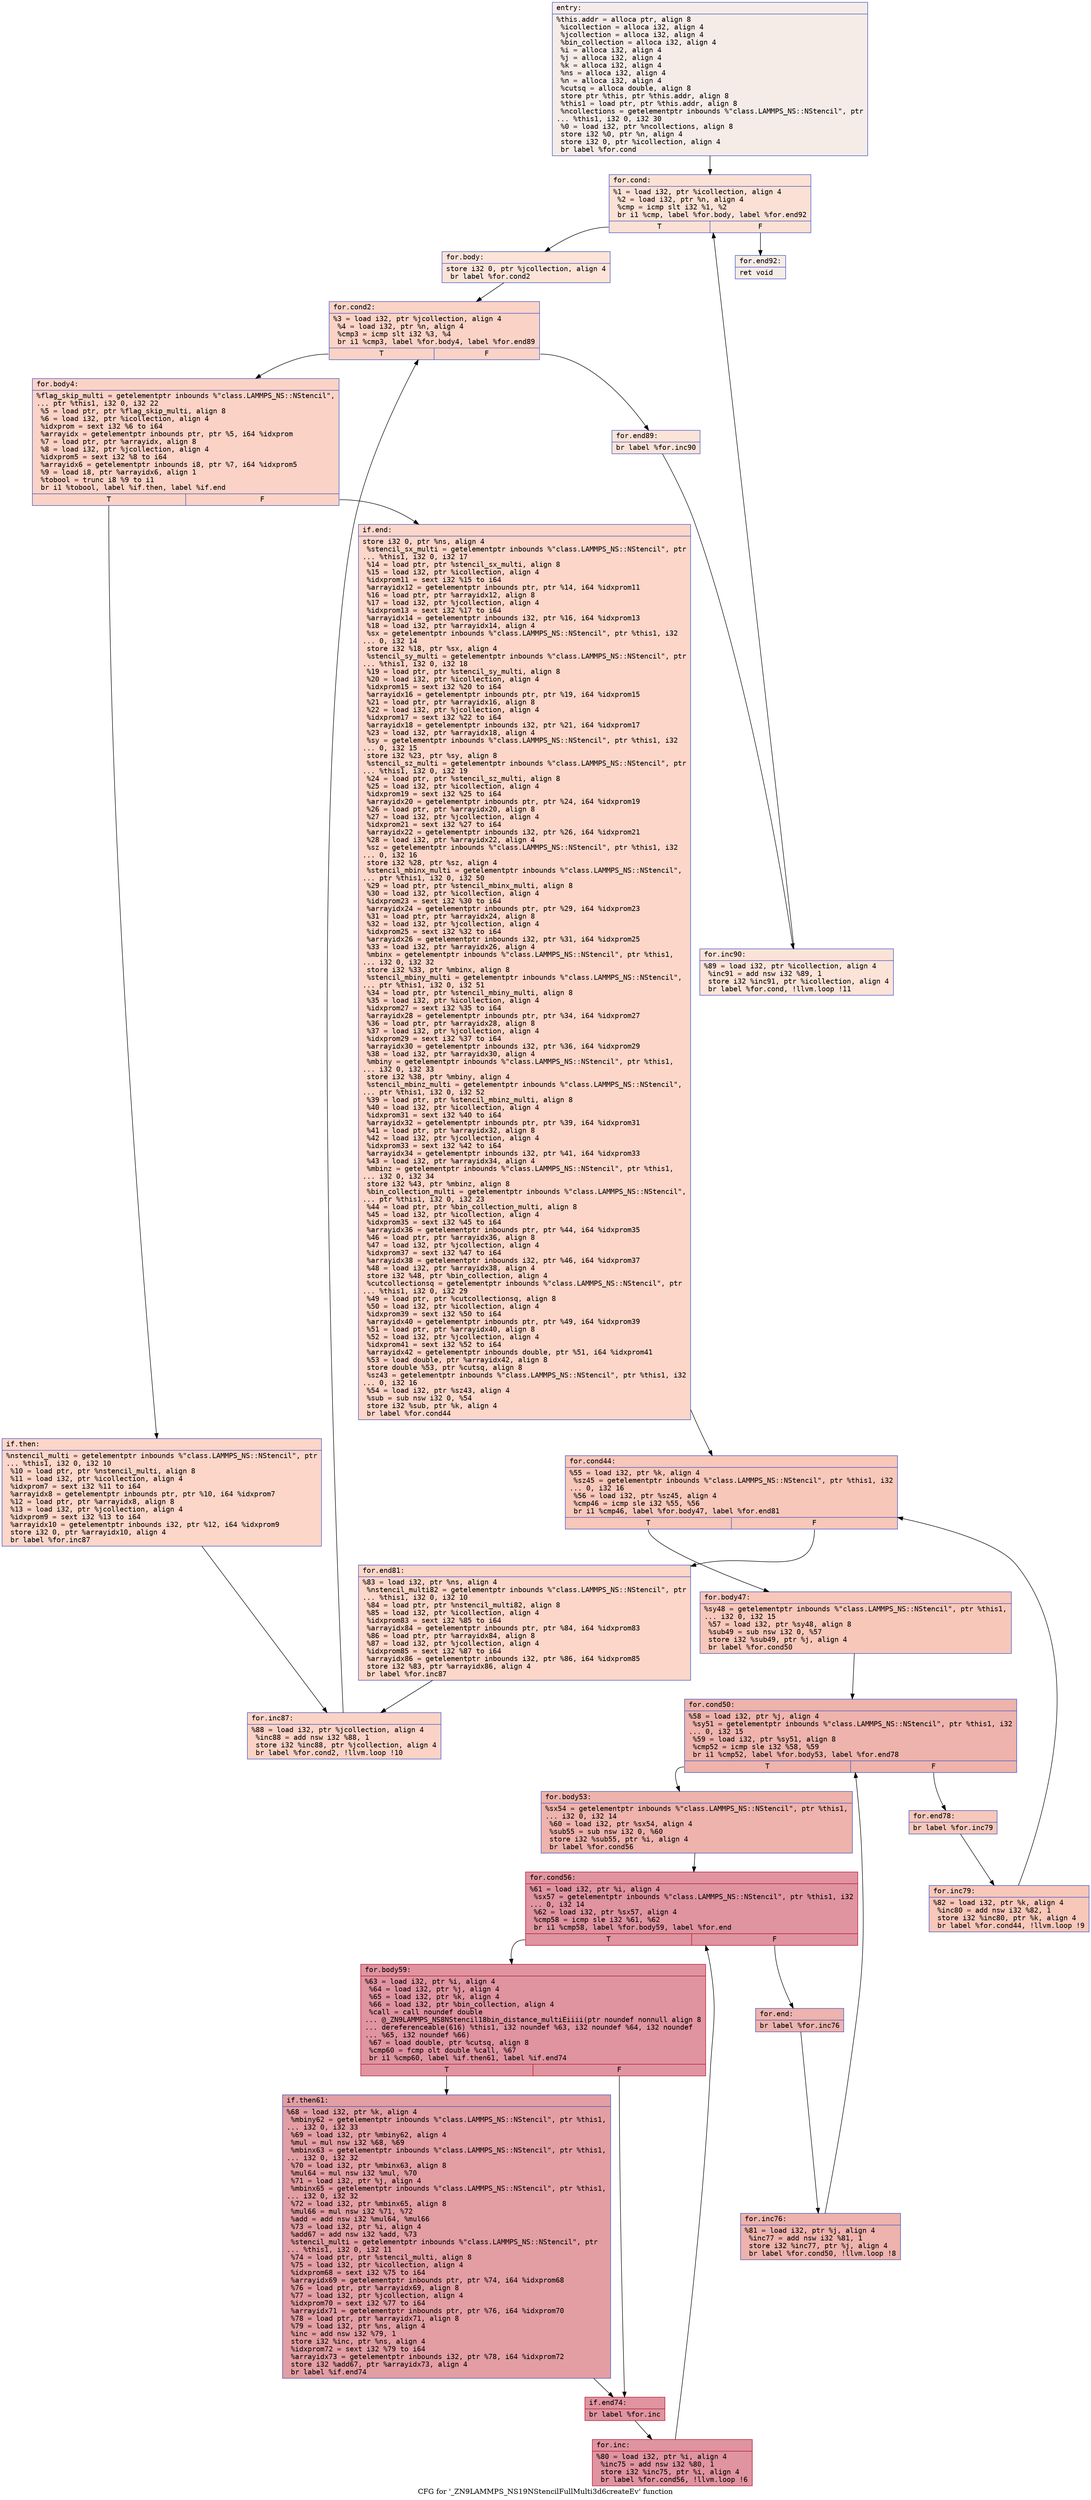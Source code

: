 digraph "CFG for '_ZN9LAMMPS_NS19NStencilFullMulti3d6createEv' function" {
	label="CFG for '_ZN9LAMMPS_NS19NStencilFullMulti3d6createEv' function";

	Node0x55a07a46cd00 [shape=record,color="#3d50c3ff", style=filled, fillcolor="#ead5c970" fontname="Courier",label="{entry:\l|  %this.addr = alloca ptr, align 8\l  %icollection = alloca i32, align 4\l  %jcollection = alloca i32, align 4\l  %bin_collection = alloca i32, align 4\l  %i = alloca i32, align 4\l  %j = alloca i32, align 4\l  %k = alloca i32, align 4\l  %ns = alloca i32, align 4\l  %n = alloca i32, align 4\l  %cutsq = alloca double, align 8\l  store ptr %this, ptr %this.addr, align 8\l  %this1 = load ptr, ptr %this.addr, align 8\l  %ncollections = getelementptr inbounds %\"class.LAMMPS_NS::NStencil\", ptr\l... %this1, i32 0, i32 30\l  %0 = load i32, ptr %ncollections, align 8\l  store i32 %0, ptr %n, align 4\l  store i32 0, ptr %icollection, align 4\l  br label %for.cond\l}"];
	Node0x55a07a46cd00 -> Node0x55a07a46d8c0[tooltip="entry -> for.cond\nProbability 100.00%" ];
	Node0x55a07a46d8c0 [shape=record,color="#3d50c3ff", style=filled, fillcolor="#f7bca170" fontname="Courier",label="{for.cond:\l|  %1 = load i32, ptr %icollection, align 4\l  %2 = load i32, ptr %n, align 4\l  %cmp = icmp slt i32 %1, %2\l  br i1 %cmp, label %for.body, label %for.end92\l|{<s0>T|<s1>F}}"];
	Node0x55a07a46d8c0:s0 -> Node0x55a07a46db60[tooltip="for.cond -> for.body\nProbability 96.88%" ];
	Node0x55a07a46d8c0:s1 -> Node0x55a07a46dbe0[tooltip="for.cond -> for.end92\nProbability 3.12%" ];
	Node0x55a07a46db60 [shape=record,color="#3d50c3ff", style=filled, fillcolor="#f6bfa670" fontname="Courier",label="{for.body:\l|  store i32 0, ptr %jcollection, align 4\l  br label %for.cond2\l}"];
	Node0x55a07a46db60 -> Node0x55a07a46ddb0[tooltip="for.body -> for.cond2\nProbability 100.00%" ];
	Node0x55a07a46ddb0 [shape=record,color="#3d50c3ff", style=filled, fillcolor="#f59c7d70" fontname="Courier",label="{for.cond2:\l|  %3 = load i32, ptr %jcollection, align 4\l  %4 = load i32, ptr %n, align 4\l  %cmp3 = icmp slt i32 %3, %4\l  br i1 %cmp3, label %for.body4, label %for.end89\l|{<s0>T|<s1>F}}"];
	Node0x55a07a46ddb0:s0 -> Node0x55a07a46e050[tooltip="for.cond2 -> for.body4\nProbability 96.88%" ];
	Node0x55a07a46ddb0:s1 -> Node0x55a07a46e0d0[tooltip="for.cond2 -> for.end89\nProbability 3.12%" ];
	Node0x55a07a46e050 [shape=record,color="#3d50c3ff", style=filled, fillcolor="#f59c7d70" fontname="Courier",label="{for.body4:\l|  %flag_skip_multi = getelementptr inbounds %\"class.LAMMPS_NS::NStencil\",\l... ptr %this1, i32 0, i32 22\l  %5 = load ptr, ptr %flag_skip_multi, align 8\l  %6 = load i32, ptr %icollection, align 4\l  %idxprom = sext i32 %6 to i64\l  %arrayidx = getelementptr inbounds ptr, ptr %5, i64 %idxprom\l  %7 = load ptr, ptr %arrayidx, align 8\l  %8 = load i32, ptr %jcollection, align 4\l  %idxprom5 = sext i32 %8 to i64\l  %arrayidx6 = getelementptr inbounds i8, ptr %7, i64 %idxprom5\l  %9 = load i8, ptr %arrayidx6, align 1\l  %tobool = trunc i8 %9 to i1\l  br i1 %tobool, label %if.then, label %if.end\l|{<s0>T|<s1>F}}"];
	Node0x55a07a46e050:s0 -> Node0x55a07a46ebf0[tooltip="for.body4 -> if.then\nProbability 50.00%" ];
	Node0x55a07a46e050:s1 -> Node0x55a07a46ec60[tooltip="for.body4 -> if.end\nProbability 50.00%" ];
	Node0x55a07a46ebf0 [shape=record,color="#3d50c3ff", style=filled, fillcolor="#f6a38570" fontname="Courier",label="{if.then:\l|  %nstencil_multi = getelementptr inbounds %\"class.LAMMPS_NS::NStencil\", ptr\l... %this1, i32 0, i32 10\l  %10 = load ptr, ptr %nstencil_multi, align 8\l  %11 = load i32, ptr %icollection, align 4\l  %idxprom7 = sext i32 %11 to i64\l  %arrayidx8 = getelementptr inbounds ptr, ptr %10, i64 %idxprom7\l  %12 = load ptr, ptr %arrayidx8, align 8\l  %13 = load i32, ptr %jcollection, align 4\l  %idxprom9 = sext i32 %13 to i64\l  %arrayidx10 = getelementptr inbounds i32, ptr %12, i64 %idxprom9\l  store i32 0, ptr %arrayidx10, align 4\l  br label %for.inc87\l}"];
	Node0x55a07a46ebf0 -> Node0x55a07a46f420[tooltip="if.then -> for.inc87\nProbability 100.00%" ];
	Node0x55a07a46ec60 [shape=record,color="#3d50c3ff", style=filled, fillcolor="#f6a38570" fontname="Courier",label="{if.end:\l|  store i32 0, ptr %ns, align 4\l  %stencil_sx_multi = getelementptr inbounds %\"class.LAMMPS_NS::NStencil\", ptr\l... %this1, i32 0, i32 17\l  %14 = load ptr, ptr %stencil_sx_multi, align 8\l  %15 = load i32, ptr %icollection, align 4\l  %idxprom11 = sext i32 %15 to i64\l  %arrayidx12 = getelementptr inbounds ptr, ptr %14, i64 %idxprom11\l  %16 = load ptr, ptr %arrayidx12, align 8\l  %17 = load i32, ptr %jcollection, align 4\l  %idxprom13 = sext i32 %17 to i64\l  %arrayidx14 = getelementptr inbounds i32, ptr %16, i64 %idxprom13\l  %18 = load i32, ptr %arrayidx14, align 4\l  %sx = getelementptr inbounds %\"class.LAMMPS_NS::NStencil\", ptr %this1, i32\l... 0, i32 14\l  store i32 %18, ptr %sx, align 4\l  %stencil_sy_multi = getelementptr inbounds %\"class.LAMMPS_NS::NStencil\", ptr\l... %this1, i32 0, i32 18\l  %19 = load ptr, ptr %stencil_sy_multi, align 8\l  %20 = load i32, ptr %icollection, align 4\l  %idxprom15 = sext i32 %20 to i64\l  %arrayidx16 = getelementptr inbounds ptr, ptr %19, i64 %idxprom15\l  %21 = load ptr, ptr %arrayidx16, align 8\l  %22 = load i32, ptr %jcollection, align 4\l  %idxprom17 = sext i32 %22 to i64\l  %arrayidx18 = getelementptr inbounds i32, ptr %21, i64 %idxprom17\l  %23 = load i32, ptr %arrayidx18, align 4\l  %sy = getelementptr inbounds %\"class.LAMMPS_NS::NStencil\", ptr %this1, i32\l... 0, i32 15\l  store i32 %23, ptr %sy, align 8\l  %stencil_sz_multi = getelementptr inbounds %\"class.LAMMPS_NS::NStencil\", ptr\l... %this1, i32 0, i32 19\l  %24 = load ptr, ptr %stencil_sz_multi, align 8\l  %25 = load i32, ptr %icollection, align 4\l  %idxprom19 = sext i32 %25 to i64\l  %arrayidx20 = getelementptr inbounds ptr, ptr %24, i64 %idxprom19\l  %26 = load ptr, ptr %arrayidx20, align 8\l  %27 = load i32, ptr %jcollection, align 4\l  %idxprom21 = sext i32 %27 to i64\l  %arrayidx22 = getelementptr inbounds i32, ptr %26, i64 %idxprom21\l  %28 = load i32, ptr %arrayidx22, align 4\l  %sz = getelementptr inbounds %\"class.LAMMPS_NS::NStencil\", ptr %this1, i32\l... 0, i32 16\l  store i32 %28, ptr %sz, align 4\l  %stencil_mbinx_multi = getelementptr inbounds %\"class.LAMMPS_NS::NStencil\",\l... ptr %this1, i32 0, i32 50\l  %29 = load ptr, ptr %stencil_mbinx_multi, align 8\l  %30 = load i32, ptr %icollection, align 4\l  %idxprom23 = sext i32 %30 to i64\l  %arrayidx24 = getelementptr inbounds ptr, ptr %29, i64 %idxprom23\l  %31 = load ptr, ptr %arrayidx24, align 8\l  %32 = load i32, ptr %jcollection, align 4\l  %idxprom25 = sext i32 %32 to i64\l  %arrayidx26 = getelementptr inbounds i32, ptr %31, i64 %idxprom25\l  %33 = load i32, ptr %arrayidx26, align 4\l  %mbinx = getelementptr inbounds %\"class.LAMMPS_NS::NStencil\", ptr %this1,\l... i32 0, i32 32\l  store i32 %33, ptr %mbinx, align 8\l  %stencil_mbiny_multi = getelementptr inbounds %\"class.LAMMPS_NS::NStencil\",\l... ptr %this1, i32 0, i32 51\l  %34 = load ptr, ptr %stencil_mbiny_multi, align 8\l  %35 = load i32, ptr %icollection, align 4\l  %idxprom27 = sext i32 %35 to i64\l  %arrayidx28 = getelementptr inbounds ptr, ptr %34, i64 %idxprom27\l  %36 = load ptr, ptr %arrayidx28, align 8\l  %37 = load i32, ptr %jcollection, align 4\l  %idxprom29 = sext i32 %37 to i64\l  %arrayidx30 = getelementptr inbounds i32, ptr %36, i64 %idxprom29\l  %38 = load i32, ptr %arrayidx30, align 4\l  %mbiny = getelementptr inbounds %\"class.LAMMPS_NS::NStencil\", ptr %this1,\l... i32 0, i32 33\l  store i32 %38, ptr %mbiny, align 4\l  %stencil_mbinz_multi = getelementptr inbounds %\"class.LAMMPS_NS::NStencil\",\l... ptr %this1, i32 0, i32 52\l  %39 = load ptr, ptr %stencil_mbinz_multi, align 8\l  %40 = load i32, ptr %icollection, align 4\l  %idxprom31 = sext i32 %40 to i64\l  %arrayidx32 = getelementptr inbounds ptr, ptr %39, i64 %idxprom31\l  %41 = load ptr, ptr %arrayidx32, align 8\l  %42 = load i32, ptr %jcollection, align 4\l  %idxprom33 = sext i32 %42 to i64\l  %arrayidx34 = getelementptr inbounds i32, ptr %41, i64 %idxprom33\l  %43 = load i32, ptr %arrayidx34, align 4\l  %mbinz = getelementptr inbounds %\"class.LAMMPS_NS::NStencil\", ptr %this1,\l... i32 0, i32 34\l  store i32 %43, ptr %mbinz, align 8\l  %bin_collection_multi = getelementptr inbounds %\"class.LAMMPS_NS::NStencil\",\l... ptr %this1, i32 0, i32 23\l  %44 = load ptr, ptr %bin_collection_multi, align 8\l  %45 = load i32, ptr %icollection, align 4\l  %idxprom35 = sext i32 %45 to i64\l  %arrayidx36 = getelementptr inbounds ptr, ptr %44, i64 %idxprom35\l  %46 = load ptr, ptr %arrayidx36, align 8\l  %47 = load i32, ptr %jcollection, align 4\l  %idxprom37 = sext i32 %47 to i64\l  %arrayidx38 = getelementptr inbounds i32, ptr %46, i64 %idxprom37\l  %48 = load i32, ptr %arrayidx38, align 4\l  store i32 %48, ptr %bin_collection, align 4\l  %cutcollectionsq = getelementptr inbounds %\"class.LAMMPS_NS::NStencil\", ptr\l... %this1, i32 0, i32 29\l  %49 = load ptr, ptr %cutcollectionsq, align 8\l  %50 = load i32, ptr %icollection, align 4\l  %idxprom39 = sext i32 %50 to i64\l  %arrayidx40 = getelementptr inbounds ptr, ptr %49, i64 %idxprom39\l  %51 = load ptr, ptr %arrayidx40, align 8\l  %52 = load i32, ptr %jcollection, align 4\l  %idxprom41 = sext i32 %52 to i64\l  %arrayidx42 = getelementptr inbounds double, ptr %51, i64 %idxprom41\l  %53 = load double, ptr %arrayidx42, align 8\l  store double %53, ptr %cutsq, align 8\l  %sz43 = getelementptr inbounds %\"class.LAMMPS_NS::NStencil\", ptr %this1, i32\l... 0, i32 16\l  %54 = load i32, ptr %sz43, align 4\l  %sub = sub nsw i32 0, %54\l  store i32 %sub, ptr %k, align 4\l  br label %for.cond44\l}"];
	Node0x55a07a46ec60 -> Node0x55a07a474df0[tooltip="if.end -> for.cond44\nProbability 100.00%" ];
	Node0x55a07a474df0 [shape=record,color="#3d50c3ff", style=filled, fillcolor="#ec7f6370" fontname="Courier",label="{for.cond44:\l|  %55 = load i32, ptr %k, align 4\l  %sz45 = getelementptr inbounds %\"class.LAMMPS_NS::NStencil\", ptr %this1, i32\l... 0, i32 16\l  %56 = load i32, ptr %sz45, align 4\l  %cmp46 = icmp sle i32 %55, %56\l  br i1 %cmp46, label %for.body47, label %for.end81\l|{<s0>T|<s1>F}}"];
	Node0x55a07a474df0:s0 -> Node0x55a07a475170[tooltip="for.cond44 -> for.body47\nProbability 96.88%" ];
	Node0x55a07a474df0:s1 -> Node0x55a07a4751c0[tooltip="for.cond44 -> for.end81\nProbability 3.12%" ];
	Node0x55a07a475170 [shape=record,color="#3d50c3ff", style=filled, fillcolor="#ec7f6370" fontname="Courier",label="{for.body47:\l|  %sy48 = getelementptr inbounds %\"class.LAMMPS_NS::NStencil\", ptr %this1,\l... i32 0, i32 15\l  %57 = load i32, ptr %sy48, align 8\l  %sub49 = sub nsw i32 0, %57\l  store i32 %sub49, ptr %j, align 4\l  br label %for.cond50\l}"];
	Node0x55a07a475170 -> Node0x55a07a475600[tooltip="for.body47 -> for.cond50\nProbability 100.00%" ];
	Node0x55a07a475600 [shape=record,color="#3d50c3ff", style=filled, fillcolor="#d6524470" fontname="Courier",label="{for.cond50:\l|  %58 = load i32, ptr %j, align 4\l  %sy51 = getelementptr inbounds %\"class.LAMMPS_NS::NStencil\", ptr %this1, i32\l... 0, i32 15\l  %59 = load i32, ptr %sy51, align 8\l  %cmp52 = icmp sle i32 %58, %59\l  br i1 %cmp52, label %for.body53, label %for.end78\l|{<s0>T|<s1>F}}"];
	Node0x55a07a475600:s0 -> Node0x55a07a475980[tooltip="for.cond50 -> for.body53\nProbability 96.88%" ];
	Node0x55a07a475600:s1 -> Node0x55a07a475a00[tooltip="for.cond50 -> for.end78\nProbability 3.12%" ];
	Node0x55a07a475980 [shape=record,color="#3d50c3ff", style=filled, fillcolor="#d6524470" fontname="Courier",label="{for.body53:\l|  %sx54 = getelementptr inbounds %\"class.LAMMPS_NS::NStencil\", ptr %this1,\l... i32 0, i32 14\l  %60 = load i32, ptr %sx54, align 4\l  %sub55 = sub nsw i32 0, %60\l  store i32 %sub55, ptr %i, align 4\l  br label %for.cond56\l}"];
	Node0x55a07a475980 -> Node0x55a07a471380[tooltip="for.body53 -> for.cond56\nProbability 100.00%" ];
	Node0x55a07a471380 [shape=record,color="#b70d28ff", style=filled, fillcolor="#b70d2870" fontname="Courier",label="{for.cond56:\l|  %61 = load i32, ptr %i, align 4\l  %sx57 = getelementptr inbounds %\"class.LAMMPS_NS::NStencil\", ptr %this1, i32\l... 0, i32 14\l  %62 = load i32, ptr %sx57, align 4\l  %cmp58 = icmp sle i32 %61, %62\l  br i1 %cmp58, label %for.body59, label %for.end\l|{<s0>T|<s1>F}}"];
	Node0x55a07a471380:s0 -> Node0x55a07a471700[tooltip="for.cond56 -> for.body59\nProbability 96.88%" ];
	Node0x55a07a471380:s1 -> Node0x55a07a471780[tooltip="for.cond56 -> for.end\nProbability 3.12%" ];
	Node0x55a07a471700 [shape=record,color="#b70d28ff", style=filled, fillcolor="#b70d2870" fontname="Courier",label="{for.body59:\l|  %63 = load i32, ptr %i, align 4\l  %64 = load i32, ptr %j, align 4\l  %65 = load i32, ptr %k, align 4\l  %66 = load i32, ptr %bin_collection, align 4\l  %call = call noundef double\l... @_ZN9LAMMPS_NS8NStencil18bin_distance_multiEiiii(ptr noundef nonnull align 8\l... dereferenceable(616) %this1, i32 noundef %63, i32 noundef %64, i32 noundef\l... %65, i32 noundef %66)\l  %67 = load double, ptr %cutsq, align 8\l  %cmp60 = fcmp olt double %call, %67\l  br i1 %cmp60, label %if.then61, label %if.end74\l|{<s0>T|<s1>F}}"];
	Node0x55a07a471700:s0 -> Node0x55a07a476e10[tooltip="for.body59 -> if.then61\nProbability 50.00%" ];
	Node0x55a07a471700:s1 -> Node0x55a07a476ec0[tooltip="for.body59 -> if.end74\nProbability 50.00%" ];
	Node0x55a07a476e10 [shape=record,color="#3d50c3ff", style=filled, fillcolor="#be242e70" fontname="Courier",label="{if.then61:\l|  %68 = load i32, ptr %k, align 4\l  %mbiny62 = getelementptr inbounds %\"class.LAMMPS_NS::NStencil\", ptr %this1,\l... i32 0, i32 33\l  %69 = load i32, ptr %mbiny62, align 4\l  %mul = mul nsw i32 %68, %69\l  %mbinx63 = getelementptr inbounds %\"class.LAMMPS_NS::NStencil\", ptr %this1,\l... i32 0, i32 32\l  %70 = load i32, ptr %mbinx63, align 8\l  %mul64 = mul nsw i32 %mul, %70\l  %71 = load i32, ptr %j, align 4\l  %mbinx65 = getelementptr inbounds %\"class.LAMMPS_NS::NStencil\", ptr %this1,\l... i32 0, i32 32\l  %72 = load i32, ptr %mbinx65, align 8\l  %mul66 = mul nsw i32 %71, %72\l  %add = add nsw i32 %mul64, %mul66\l  %73 = load i32, ptr %i, align 4\l  %add67 = add nsw i32 %add, %73\l  %stencil_multi = getelementptr inbounds %\"class.LAMMPS_NS::NStencil\", ptr\l... %this1, i32 0, i32 11\l  %74 = load ptr, ptr %stencil_multi, align 8\l  %75 = load i32, ptr %icollection, align 4\l  %idxprom68 = sext i32 %75 to i64\l  %arrayidx69 = getelementptr inbounds ptr, ptr %74, i64 %idxprom68\l  %76 = load ptr, ptr %arrayidx69, align 8\l  %77 = load i32, ptr %jcollection, align 4\l  %idxprom70 = sext i32 %77 to i64\l  %arrayidx71 = getelementptr inbounds ptr, ptr %76, i64 %idxprom70\l  %78 = load ptr, ptr %arrayidx71, align 8\l  %79 = load i32, ptr %ns, align 4\l  %inc = add nsw i32 %79, 1\l  store i32 %inc, ptr %ns, align 4\l  %idxprom72 = sext i32 %79 to i64\l  %arrayidx73 = getelementptr inbounds i32, ptr %78, i64 %idxprom72\l  store i32 %add67, ptr %arrayidx73, align 4\l  br label %if.end74\l}"];
	Node0x55a07a476e10 -> Node0x55a07a476ec0[tooltip="if.then61 -> if.end74\nProbability 100.00%" ];
	Node0x55a07a476ec0 [shape=record,color="#b70d28ff", style=filled, fillcolor="#b70d2870" fontname="Courier",label="{if.end74:\l|  br label %for.inc\l}"];
	Node0x55a07a476ec0 -> Node0x55a07a478430[tooltip="if.end74 -> for.inc\nProbability 100.00%" ];
	Node0x55a07a478430 [shape=record,color="#b70d28ff", style=filled, fillcolor="#b70d2870" fontname="Courier",label="{for.inc:\l|  %80 = load i32, ptr %i, align 4\l  %inc75 = add nsw i32 %80, 1\l  store i32 %inc75, ptr %i, align 4\l  br label %for.cond56, !llvm.loop !6\l}"];
	Node0x55a07a478430 -> Node0x55a07a471380[tooltip="for.inc -> for.cond56\nProbability 100.00%" ];
	Node0x55a07a471780 [shape=record,color="#3d50c3ff", style=filled, fillcolor="#d6524470" fontname="Courier",label="{for.end:\l|  br label %for.inc76\l}"];
	Node0x55a07a471780 -> Node0x55a07a478860[tooltip="for.end -> for.inc76\nProbability 100.00%" ];
	Node0x55a07a478860 [shape=record,color="#3d50c3ff", style=filled, fillcolor="#d6524470" fontname="Courier",label="{for.inc76:\l|  %81 = load i32, ptr %j, align 4\l  %inc77 = add nsw i32 %81, 1\l  store i32 %inc77, ptr %j, align 4\l  br label %for.cond50, !llvm.loop !8\l}"];
	Node0x55a07a478860 -> Node0x55a07a475600[tooltip="for.inc76 -> for.cond50\nProbability 100.00%" ];
	Node0x55a07a475a00 [shape=record,color="#3d50c3ff", style=filled, fillcolor="#ec7f6370" fontname="Courier",label="{for.end78:\l|  br label %for.inc79\l}"];
	Node0x55a07a475a00 -> Node0x55a07a478ce0[tooltip="for.end78 -> for.inc79\nProbability 100.00%" ];
	Node0x55a07a478ce0 [shape=record,color="#3d50c3ff", style=filled, fillcolor="#ec7f6370" fontname="Courier",label="{for.inc79:\l|  %82 = load i32, ptr %k, align 4\l  %inc80 = add nsw i32 %82, 1\l  store i32 %inc80, ptr %k, align 4\l  br label %for.cond44, !llvm.loop !9\l}"];
	Node0x55a07a478ce0 -> Node0x55a07a474df0[tooltip="for.inc79 -> for.cond44\nProbability 100.00%" ];
	Node0x55a07a4751c0 [shape=record,color="#3d50c3ff", style=filled, fillcolor="#f6a38570" fontname="Courier",label="{for.end81:\l|  %83 = load i32, ptr %ns, align 4\l  %nstencil_multi82 = getelementptr inbounds %\"class.LAMMPS_NS::NStencil\", ptr\l... %this1, i32 0, i32 10\l  %84 = load ptr, ptr %nstencil_multi82, align 8\l  %85 = load i32, ptr %icollection, align 4\l  %idxprom83 = sext i32 %85 to i64\l  %arrayidx84 = getelementptr inbounds ptr, ptr %84, i64 %idxprom83\l  %86 = load ptr, ptr %arrayidx84, align 8\l  %87 = load i32, ptr %jcollection, align 4\l  %idxprom85 = sext i32 %87 to i64\l  %arrayidx86 = getelementptr inbounds i32, ptr %86, i64 %idxprom85\l  store i32 %83, ptr %arrayidx86, align 4\l  br label %for.inc87\l}"];
	Node0x55a07a4751c0 -> Node0x55a07a46f420[tooltip="for.end81 -> for.inc87\nProbability 100.00%" ];
	Node0x55a07a46f420 [shape=record,color="#3d50c3ff", style=filled, fillcolor="#f59c7d70" fontname="Courier",label="{for.inc87:\l|  %88 = load i32, ptr %jcollection, align 4\l  %inc88 = add nsw i32 %88, 1\l  store i32 %inc88, ptr %jcollection, align 4\l  br label %for.cond2, !llvm.loop !10\l}"];
	Node0x55a07a46f420 -> Node0x55a07a46ddb0[tooltip="for.inc87 -> for.cond2\nProbability 100.00%" ];
	Node0x55a07a46e0d0 [shape=record,color="#3d50c3ff", style=filled, fillcolor="#f6bfa670" fontname="Courier",label="{for.end89:\l|  br label %for.inc90\l}"];
	Node0x55a07a46e0d0 -> Node0x55a07a479c80[tooltip="for.end89 -> for.inc90\nProbability 100.00%" ];
	Node0x55a07a479c80 [shape=record,color="#3d50c3ff", style=filled, fillcolor="#f6bfa670" fontname="Courier",label="{for.inc90:\l|  %89 = load i32, ptr %icollection, align 4\l  %inc91 = add nsw i32 %89, 1\l  store i32 %inc91, ptr %icollection, align 4\l  br label %for.cond, !llvm.loop !11\l}"];
	Node0x55a07a479c80 -> Node0x55a07a46d8c0[tooltip="for.inc90 -> for.cond\nProbability 100.00%" ];
	Node0x55a07a46dbe0 [shape=record,color="#3d50c3ff", style=filled, fillcolor="#ead5c970" fontname="Courier",label="{for.end92:\l|  ret void\l}"];
}
